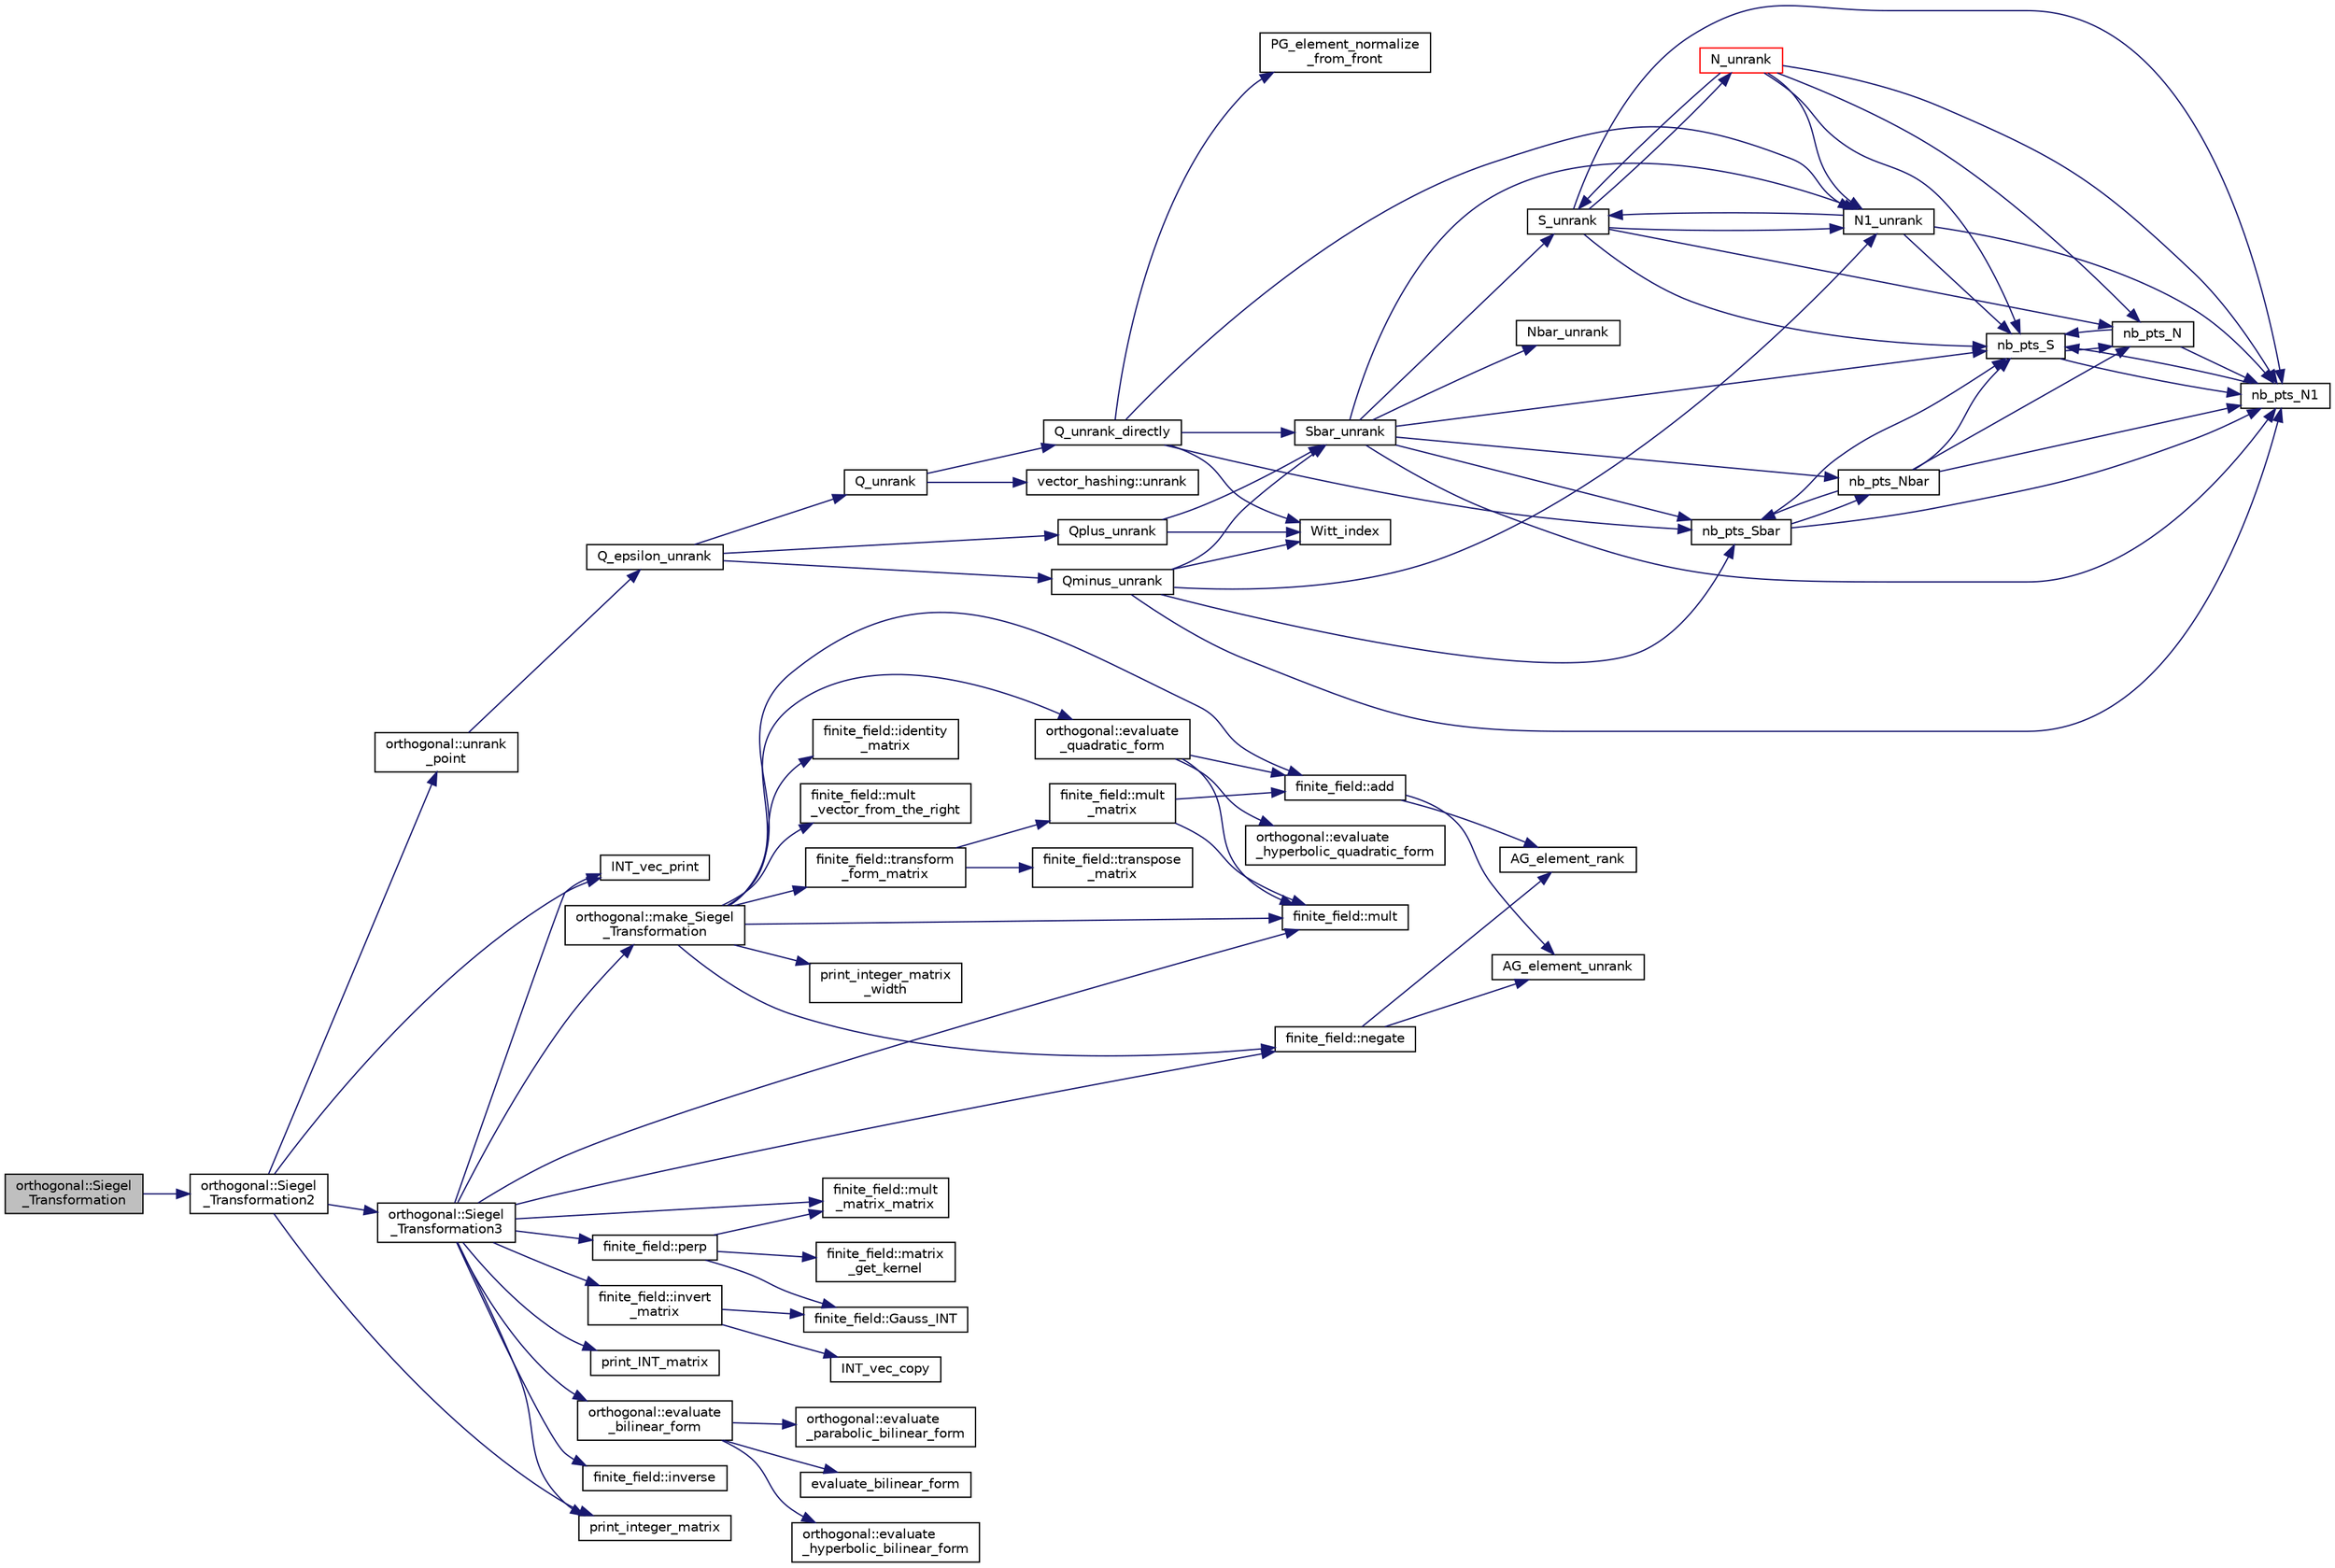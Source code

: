 digraph "orthogonal::Siegel_Transformation"
{
  edge [fontname="Helvetica",fontsize="10",labelfontname="Helvetica",labelfontsize="10"];
  node [fontname="Helvetica",fontsize="10",shape=record];
  rankdir="LR";
  Node43260 [label="orthogonal::Siegel\l_Transformation",height=0.2,width=0.4,color="black", fillcolor="grey75", style="filled", fontcolor="black"];
  Node43260 -> Node43261 [color="midnightblue",fontsize="10",style="solid",fontname="Helvetica"];
  Node43261 [label="orthogonal::Siegel\l_Transformation2",height=0.2,width=0.4,color="black", fillcolor="white", style="filled",URL="$d7/daa/classorthogonal.html#aaf1945ebd71495f1b362e5091d4b30ec"];
  Node43261 -> Node43262 [color="midnightblue",fontsize="10",style="solid",fontname="Helvetica"];
  Node43262 [label="orthogonal::unrank\l_point",height=0.2,width=0.4,color="black", fillcolor="white", style="filled",URL="$d7/daa/classorthogonal.html#ab655117100f7c66c19817b84ac5ac0a0"];
  Node43262 -> Node43263 [color="midnightblue",fontsize="10",style="solid",fontname="Helvetica"];
  Node43263 [label="Q_epsilon_unrank",height=0.2,width=0.4,color="black", fillcolor="white", style="filled",URL="$d4/d67/geometry_8h.html#af162c4d30d4a6528299e37551c353e7b"];
  Node43263 -> Node43264 [color="midnightblue",fontsize="10",style="solid",fontname="Helvetica"];
  Node43264 [label="Q_unrank",height=0.2,width=0.4,color="black", fillcolor="white", style="filled",URL="$db/da0/lib_2foundations_2geometry_2orthogonal__points_8_c.html#a6d02923d5b54ef796934e753e6f5b65b"];
  Node43264 -> Node43265 [color="midnightblue",fontsize="10",style="solid",fontname="Helvetica"];
  Node43265 [label="vector_hashing::unrank",height=0.2,width=0.4,color="black", fillcolor="white", style="filled",URL="$d8/daa/classvector__hashing.html#abbebd3a96a6d27a34b9b49af99e2ed3d"];
  Node43264 -> Node43266 [color="midnightblue",fontsize="10",style="solid",fontname="Helvetica"];
  Node43266 [label="Q_unrank_directly",height=0.2,width=0.4,color="black", fillcolor="white", style="filled",URL="$db/da0/lib_2foundations_2geometry_2orthogonal__points_8_c.html#a105e7e72249e78fcf0785c69099d90ce"];
  Node43266 -> Node43267 [color="midnightblue",fontsize="10",style="solid",fontname="Helvetica"];
  Node43267 [label="Witt_index",height=0.2,width=0.4,color="black", fillcolor="white", style="filled",URL="$db/da0/lib_2foundations_2geometry_2orthogonal__points_8_c.html#ab3483ecb9859a6758f82b5327da50534"];
  Node43266 -> Node43268 [color="midnightblue",fontsize="10",style="solid",fontname="Helvetica"];
  Node43268 [label="nb_pts_Sbar",height=0.2,width=0.4,color="black", fillcolor="white", style="filled",URL="$db/da0/lib_2foundations_2geometry_2orthogonal__points_8_c.html#a986dda26505c9934c771578b084f67cc"];
  Node43268 -> Node43269 [color="midnightblue",fontsize="10",style="solid",fontname="Helvetica"];
  Node43269 [label="nb_pts_S",height=0.2,width=0.4,color="black", fillcolor="white", style="filled",URL="$db/da0/lib_2foundations_2geometry_2orthogonal__points_8_c.html#a9bc3dec6e722644d182738102c3e04f3"];
  Node43269 -> Node43270 [color="midnightblue",fontsize="10",style="solid",fontname="Helvetica"];
  Node43270 [label="nb_pts_N",height=0.2,width=0.4,color="black", fillcolor="white", style="filled",URL="$db/da0/lib_2foundations_2geometry_2orthogonal__points_8_c.html#a93e16898c27b1d1c0a6405a7b0615ba6"];
  Node43270 -> Node43269 [color="midnightblue",fontsize="10",style="solid",fontname="Helvetica"];
  Node43270 -> Node43271 [color="midnightblue",fontsize="10",style="solid",fontname="Helvetica"];
  Node43271 [label="nb_pts_N1",height=0.2,width=0.4,color="black", fillcolor="white", style="filled",URL="$db/da0/lib_2foundations_2geometry_2orthogonal__points_8_c.html#ae0f2e1c76523db67b4ec9629ccc35bc6"];
  Node43271 -> Node43269 [color="midnightblue",fontsize="10",style="solid",fontname="Helvetica"];
  Node43269 -> Node43271 [color="midnightblue",fontsize="10",style="solid",fontname="Helvetica"];
  Node43268 -> Node43272 [color="midnightblue",fontsize="10",style="solid",fontname="Helvetica"];
  Node43272 [label="nb_pts_Nbar",height=0.2,width=0.4,color="black", fillcolor="white", style="filled",URL="$db/da0/lib_2foundations_2geometry_2orthogonal__points_8_c.html#a51b4684a176c6841fd3cd6c34c684c2c"];
  Node43272 -> Node43268 [color="midnightblue",fontsize="10",style="solid",fontname="Helvetica"];
  Node43272 -> Node43270 [color="midnightblue",fontsize="10",style="solid",fontname="Helvetica"];
  Node43272 -> Node43269 [color="midnightblue",fontsize="10",style="solid",fontname="Helvetica"];
  Node43272 -> Node43271 [color="midnightblue",fontsize="10",style="solid",fontname="Helvetica"];
  Node43268 -> Node43271 [color="midnightblue",fontsize="10",style="solid",fontname="Helvetica"];
  Node43266 -> Node43273 [color="midnightblue",fontsize="10",style="solid",fontname="Helvetica"];
  Node43273 [label="Sbar_unrank",height=0.2,width=0.4,color="black", fillcolor="white", style="filled",URL="$db/da0/lib_2foundations_2geometry_2orthogonal__points_8_c.html#a65d9b9ccfff12dd92f4f4e8360701c98"];
  Node43273 -> Node43268 [color="midnightblue",fontsize="10",style="solid",fontname="Helvetica"];
  Node43273 -> Node43269 [color="midnightblue",fontsize="10",style="solid",fontname="Helvetica"];
  Node43273 -> Node43274 [color="midnightblue",fontsize="10",style="solid",fontname="Helvetica"];
  Node43274 [label="S_unrank",height=0.2,width=0.4,color="black", fillcolor="white", style="filled",URL="$db/da0/lib_2foundations_2geometry_2orthogonal__points_8_c.html#a18964a35af25f1b4a85f4eaeb1543d92"];
  Node43274 -> Node43269 [color="midnightblue",fontsize="10",style="solid",fontname="Helvetica"];
  Node43274 -> Node43270 [color="midnightblue",fontsize="10",style="solid",fontname="Helvetica"];
  Node43274 -> Node43271 [color="midnightblue",fontsize="10",style="solid",fontname="Helvetica"];
  Node43274 -> Node43275 [color="midnightblue",fontsize="10",style="solid",fontname="Helvetica"];
  Node43275 [label="N_unrank",height=0.2,width=0.4,color="red", fillcolor="white", style="filled",URL="$db/da0/lib_2foundations_2geometry_2orthogonal__points_8_c.html#ab79724bd19da3bc1b383550113f9d7aa"];
  Node43275 -> Node43269 [color="midnightblue",fontsize="10",style="solid",fontname="Helvetica"];
  Node43275 -> Node43270 [color="midnightblue",fontsize="10",style="solid",fontname="Helvetica"];
  Node43275 -> Node43274 [color="midnightblue",fontsize="10",style="solid",fontname="Helvetica"];
  Node43275 -> Node43271 [color="midnightblue",fontsize="10",style="solid",fontname="Helvetica"];
  Node43275 -> Node43276 [color="midnightblue",fontsize="10",style="solid",fontname="Helvetica"];
  Node43276 [label="N1_unrank",height=0.2,width=0.4,color="black", fillcolor="white", style="filled",URL="$db/da0/lib_2foundations_2geometry_2orthogonal__points_8_c.html#aa9427e27f7f207c1baff3a34cc5d78cf"];
  Node43276 -> Node43269 [color="midnightblue",fontsize="10",style="solid",fontname="Helvetica"];
  Node43276 -> Node43271 [color="midnightblue",fontsize="10",style="solid",fontname="Helvetica"];
  Node43276 -> Node43274 [color="midnightblue",fontsize="10",style="solid",fontname="Helvetica"];
  Node43274 -> Node43276 [color="midnightblue",fontsize="10",style="solid",fontname="Helvetica"];
  Node43273 -> Node43272 [color="midnightblue",fontsize="10",style="solid",fontname="Helvetica"];
  Node43273 -> Node43271 [color="midnightblue",fontsize="10",style="solid",fontname="Helvetica"];
  Node43273 -> Node43280 [color="midnightblue",fontsize="10",style="solid",fontname="Helvetica"];
  Node43280 [label="Nbar_unrank",height=0.2,width=0.4,color="black", fillcolor="white", style="filled",URL="$db/da0/lib_2foundations_2geometry_2orthogonal__points_8_c.html#ad641d8fb061c898a2c18266e263fb278"];
  Node43273 -> Node43276 [color="midnightblue",fontsize="10",style="solid",fontname="Helvetica"];
  Node43266 -> Node43281 [color="midnightblue",fontsize="10",style="solid",fontname="Helvetica"];
  Node43281 [label="PG_element_normalize\l_from_front",height=0.2,width=0.4,color="black", fillcolor="white", style="filled",URL="$d4/d67/geometry_8h.html#af675caf5f9975573455c8d93cb56bf95"];
  Node43266 -> Node43276 [color="midnightblue",fontsize="10",style="solid",fontname="Helvetica"];
  Node43263 -> Node43282 [color="midnightblue",fontsize="10",style="solid",fontname="Helvetica"];
  Node43282 [label="Qplus_unrank",height=0.2,width=0.4,color="black", fillcolor="white", style="filled",URL="$db/da0/lib_2foundations_2geometry_2orthogonal__points_8_c.html#ad50512edd586919700e033744b4a03c8"];
  Node43282 -> Node43267 [color="midnightblue",fontsize="10",style="solid",fontname="Helvetica"];
  Node43282 -> Node43273 [color="midnightblue",fontsize="10",style="solid",fontname="Helvetica"];
  Node43263 -> Node43283 [color="midnightblue",fontsize="10",style="solid",fontname="Helvetica"];
  Node43283 [label="Qminus_unrank",height=0.2,width=0.4,color="black", fillcolor="white", style="filled",URL="$db/da0/lib_2foundations_2geometry_2orthogonal__points_8_c.html#ac2dd18f435ab479095b836a483c12c7d"];
  Node43283 -> Node43267 [color="midnightblue",fontsize="10",style="solid",fontname="Helvetica"];
  Node43283 -> Node43268 [color="midnightblue",fontsize="10",style="solid",fontname="Helvetica"];
  Node43283 -> Node43273 [color="midnightblue",fontsize="10",style="solid",fontname="Helvetica"];
  Node43283 -> Node43271 [color="midnightblue",fontsize="10",style="solid",fontname="Helvetica"];
  Node43283 -> Node43276 [color="midnightblue",fontsize="10",style="solid",fontname="Helvetica"];
  Node43261 -> Node43284 [color="midnightblue",fontsize="10",style="solid",fontname="Helvetica"];
  Node43284 [label="INT_vec_print",height=0.2,width=0.4,color="black", fillcolor="white", style="filled",URL="$df/dbf/sajeeb_8_c.html#a79a5901af0b47dd0d694109543c027fe"];
  Node43261 -> Node43285 [color="midnightblue",fontsize="10",style="solid",fontname="Helvetica"];
  Node43285 [label="orthogonal::Siegel\l_Transformation3",height=0.2,width=0.4,color="black", fillcolor="white", style="filled",URL="$d7/daa/classorthogonal.html#ac9129abf3f825e8c7d5591d1ba116ac7"];
  Node43285 -> Node43286 [color="midnightblue",fontsize="10",style="solid",fontname="Helvetica"];
  Node43286 [label="print_INT_matrix",height=0.2,width=0.4,color="black", fillcolor="white", style="filled",URL="$d2/d7c/combinatorics_8_c.html#ad4cc855d33d97d2b05e36514ffe2ef03"];
  Node43285 -> Node43284 [color="midnightblue",fontsize="10",style="solid",fontname="Helvetica"];
  Node43285 -> Node43287 [color="midnightblue",fontsize="10",style="solid",fontname="Helvetica"];
  Node43287 [label="orthogonal::evaluate\l_bilinear_form",height=0.2,width=0.4,color="black", fillcolor="white", style="filled",URL="$d7/daa/classorthogonal.html#a1cb22ce04ab60e22852f610ec3fe5c98"];
  Node43287 -> Node43288 [color="midnightblue",fontsize="10",style="solid",fontname="Helvetica"];
  Node43288 [label="orthogonal::evaluate\l_hyperbolic_bilinear_form",height=0.2,width=0.4,color="black", fillcolor="white", style="filled",URL="$d7/daa/classorthogonal.html#a839dc01b1c59a23b054ccf70c00cc9c9"];
  Node43287 -> Node43289 [color="midnightblue",fontsize="10",style="solid",fontname="Helvetica"];
  Node43289 [label="orthogonal::evaluate\l_parabolic_bilinear_form",height=0.2,width=0.4,color="black", fillcolor="white", style="filled",URL="$d7/daa/classorthogonal.html#a8ee79da4c853cd384a0028cbebbbe0ee"];
  Node43287 -> Node43290 [color="midnightblue",fontsize="10",style="solid",fontname="Helvetica"];
  Node43290 [label="evaluate_bilinear_form",height=0.2,width=0.4,color="black", fillcolor="white", style="filled",URL="$d4/d67/geometry_8h.html#ab6f6bfa144b4d2700e3ed27497d83d5f"];
  Node43285 -> Node43291 [color="midnightblue",fontsize="10",style="solid",fontname="Helvetica"];
  Node43291 [label="finite_field::inverse",height=0.2,width=0.4,color="black", fillcolor="white", style="filled",URL="$df/d5a/classfinite__field.html#a69f2a12c01e70b7ce2d115c5221c9cdd"];
  Node43285 -> Node43292 [color="midnightblue",fontsize="10",style="solid",fontname="Helvetica"];
  Node43292 [label="finite_field::mult",height=0.2,width=0.4,color="black", fillcolor="white", style="filled",URL="$df/d5a/classfinite__field.html#a24fb5917aa6d4d656fd855b7f44a13b0"];
  Node43285 -> Node43293 [color="midnightblue",fontsize="10",style="solid",fontname="Helvetica"];
  Node43293 [label="print_integer_matrix",height=0.2,width=0.4,color="black", fillcolor="white", style="filled",URL="$d5/db4/io__and__os_8h.html#ab4d187a9b89a64102b971201b789b653"];
  Node43285 -> Node43294 [color="midnightblue",fontsize="10",style="solid",fontname="Helvetica"];
  Node43294 [label="finite_field::perp",height=0.2,width=0.4,color="black", fillcolor="white", style="filled",URL="$df/d5a/classfinite__field.html#a7f4cbb62d037e07893f3c868eea3b818"];
  Node43294 -> Node43295 [color="midnightblue",fontsize="10",style="solid",fontname="Helvetica"];
  Node43295 [label="finite_field::mult\l_matrix_matrix",height=0.2,width=0.4,color="black", fillcolor="white", style="filled",URL="$df/d5a/classfinite__field.html#a5e28706b815838d0ec34de1fa74bc3c4"];
  Node43294 -> Node43296 [color="midnightblue",fontsize="10",style="solid",fontname="Helvetica"];
  Node43296 [label="finite_field::Gauss_INT",height=0.2,width=0.4,color="black", fillcolor="white", style="filled",URL="$df/d5a/classfinite__field.html#adb676d2e80341b53751326e3a58beb11"];
  Node43294 -> Node43297 [color="midnightblue",fontsize="10",style="solid",fontname="Helvetica"];
  Node43297 [label="finite_field::matrix\l_get_kernel",height=0.2,width=0.4,color="black", fillcolor="white", style="filled",URL="$df/d5a/classfinite__field.html#ac45780a927cee936df13d04d30d2d248"];
  Node43285 -> Node43298 [color="midnightblue",fontsize="10",style="solid",fontname="Helvetica"];
  Node43298 [label="finite_field::invert\l_matrix",height=0.2,width=0.4,color="black", fillcolor="white", style="filled",URL="$df/d5a/classfinite__field.html#adab449ef01b1feafe000c8fff7ae013f"];
  Node43298 -> Node43299 [color="midnightblue",fontsize="10",style="solid",fontname="Helvetica"];
  Node43299 [label="INT_vec_copy",height=0.2,width=0.4,color="black", fillcolor="white", style="filled",URL="$df/dbf/sajeeb_8_c.html#ac2d875e27e009af6ec04d17254d11075"];
  Node43298 -> Node43296 [color="midnightblue",fontsize="10",style="solid",fontname="Helvetica"];
  Node43285 -> Node43295 [color="midnightblue",fontsize="10",style="solid",fontname="Helvetica"];
  Node43285 -> Node43300 [color="midnightblue",fontsize="10",style="solid",fontname="Helvetica"];
  Node43300 [label="finite_field::negate",height=0.2,width=0.4,color="black", fillcolor="white", style="filled",URL="$df/d5a/classfinite__field.html#aa9d798298f25d4a9262b5bc5f1733e31"];
  Node43300 -> Node43301 [color="midnightblue",fontsize="10",style="solid",fontname="Helvetica"];
  Node43301 [label="AG_element_unrank",height=0.2,width=0.4,color="black", fillcolor="white", style="filled",URL="$d4/d67/geometry_8h.html#a4a33b86c87b2879b97cfa1327abe2885"];
  Node43300 -> Node43302 [color="midnightblue",fontsize="10",style="solid",fontname="Helvetica"];
  Node43302 [label="AG_element_rank",height=0.2,width=0.4,color="black", fillcolor="white", style="filled",URL="$d4/d67/geometry_8h.html#ab2ac908d07dd8038fd996e26bdc75c17"];
  Node43285 -> Node43303 [color="midnightblue",fontsize="10",style="solid",fontname="Helvetica"];
  Node43303 [label="orthogonal::make_Siegel\l_Transformation",height=0.2,width=0.4,color="black", fillcolor="white", style="filled",URL="$d7/daa/classorthogonal.html#a0edc12b4b658b09345e41b351e9e8d26"];
  Node43303 -> Node43304 [color="midnightblue",fontsize="10",style="solid",fontname="Helvetica"];
  Node43304 [label="orthogonal::evaluate\l_quadratic_form",height=0.2,width=0.4,color="black", fillcolor="white", style="filled",URL="$d7/daa/classorthogonal.html#ad1654c2024a7cd213942ee1d0acdb82a"];
  Node43304 -> Node43305 [color="midnightblue",fontsize="10",style="solid",fontname="Helvetica"];
  Node43305 [label="orthogonal::evaluate\l_hyperbolic_quadratic_form",height=0.2,width=0.4,color="black", fillcolor="white", style="filled",URL="$d7/daa/classorthogonal.html#a4c5c5908326e2f17d3addecbe2ba9d18"];
  Node43304 -> Node43292 [color="midnightblue",fontsize="10",style="solid",fontname="Helvetica"];
  Node43304 -> Node43306 [color="midnightblue",fontsize="10",style="solid",fontname="Helvetica"];
  Node43306 [label="finite_field::add",height=0.2,width=0.4,color="black", fillcolor="white", style="filled",URL="$df/d5a/classfinite__field.html#a8f12328a27500f3c7be0c849ebbc9d14"];
  Node43306 -> Node43301 [color="midnightblue",fontsize="10",style="solid",fontname="Helvetica"];
  Node43306 -> Node43302 [color="midnightblue",fontsize="10",style="solid",fontname="Helvetica"];
  Node43303 -> Node43307 [color="midnightblue",fontsize="10",style="solid",fontname="Helvetica"];
  Node43307 [label="finite_field::identity\l_matrix",height=0.2,width=0.4,color="black", fillcolor="white", style="filled",URL="$df/d5a/classfinite__field.html#a4688997f80b8721560bccec986c23413"];
  Node43303 -> Node43308 [color="midnightblue",fontsize="10",style="solid",fontname="Helvetica"];
  Node43308 [label="finite_field::mult\l_vector_from_the_right",height=0.2,width=0.4,color="black", fillcolor="white", style="filled",URL="$df/d5a/classfinite__field.html#a7a6de59441b867aac84f3f0c711a851a"];
  Node43303 -> Node43292 [color="midnightblue",fontsize="10",style="solid",fontname="Helvetica"];
  Node43303 -> Node43306 [color="midnightblue",fontsize="10",style="solid",fontname="Helvetica"];
  Node43303 -> Node43300 [color="midnightblue",fontsize="10",style="solid",fontname="Helvetica"];
  Node43303 -> Node43309 [color="midnightblue",fontsize="10",style="solid",fontname="Helvetica"];
  Node43309 [label="print_integer_matrix\l_width",height=0.2,width=0.4,color="black", fillcolor="white", style="filled",URL="$d5/db4/io__and__os_8h.html#aa78f3e73fc2179251bd15adbcc31573f"];
  Node43303 -> Node43310 [color="midnightblue",fontsize="10",style="solid",fontname="Helvetica"];
  Node43310 [label="finite_field::transform\l_form_matrix",height=0.2,width=0.4,color="black", fillcolor="white", style="filled",URL="$df/d5a/classfinite__field.html#a6a5307b138cc307ed5c9077e49a7b748"];
  Node43310 -> Node43311 [color="midnightblue",fontsize="10",style="solid",fontname="Helvetica"];
  Node43311 [label="finite_field::transpose\l_matrix",height=0.2,width=0.4,color="black", fillcolor="white", style="filled",URL="$df/d5a/classfinite__field.html#ada37d61256296777bbc4104bdcf87116"];
  Node43310 -> Node43312 [color="midnightblue",fontsize="10",style="solid",fontname="Helvetica"];
  Node43312 [label="finite_field::mult\l_matrix",height=0.2,width=0.4,color="black", fillcolor="white", style="filled",URL="$df/d5a/classfinite__field.html#a48517f15dfd7b21c37e0975855f1ada2"];
  Node43312 -> Node43306 [color="midnightblue",fontsize="10",style="solid",fontname="Helvetica"];
  Node43312 -> Node43292 [color="midnightblue",fontsize="10",style="solid",fontname="Helvetica"];
  Node43261 -> Node43293 [color="midnightblue",fontsize="10",style="solid",fontname="Helvetica"];
}
